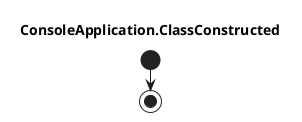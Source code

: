 @startuml ConsoleApplication.ClassConstructed
title ConsoleApplication.ClassConstructed
start
stop
@enduml
